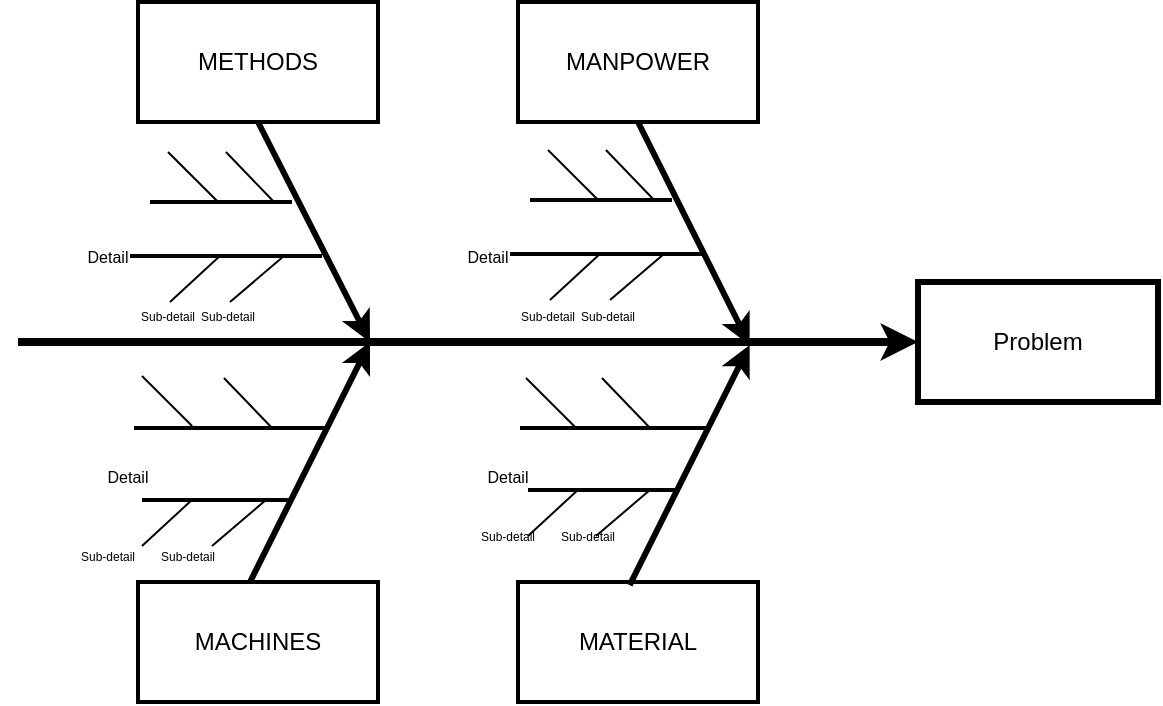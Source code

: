 <mxfile version="27.0.9">
  <diagram name="Page-1" id="4fc8d65c-f3f6-feb3-4d1c-02f59d9f9886">
    <mxGraphModel dx="1301" dy="610" grid="1" gridSize="10" guides="1" tooltips="1" connect="1" arrows="1" fold="1" page="1" pageScale="1" pageWidth="1169" pageHeight="827" background="none" math="0" shadow="0">
      <root>
        <mxCell id="0" />
        <mxCell id="1" parent="0" />
        <mxCell id="8" value="Problem" style="whiteSpace=wrap;strokeWidth=3" parent="1" vertex="1">
          <mxGeometry x="760" y="350" width="120" height="60" as="geometry" />
        </mxCell>
        <mxCell id="9" value="" style="edgeStyle=none;strokeWidth=4" parent="1" target="8" edge="1">
          <mxGeometry width="100" height="100" relative="1" as="geometry">
            <mxPoint x="310" y="380" as="sourcePoint" />
            <mxPoint x="320" y="330" as="targetPoint" />
          </mxGeometry>
        </mxCell>
        <mxCell id="143" value="METHODS" style="whiteSpace=wrap;strokeWidth=2" parent="1" vertex="1">
          <mxGeometry x="370" y="210" width="120" height="60" as="geometry" />
        </mxCell>
        <mxCell id="144" value="MACHINES" style="whiteSpace=wrap;strokeWidth=2" parent="1" vertex="1">
          <mxGeometry x="370" y="500" width="120" height="60" as="geometry" />
        </mxCell>
        <mxCell id="145" value="" style="edgeStyle=none;exitX=0.5;exitY=1;strokeWidth=3" parent="1" source="143" edge="1">
          <mxGeometry width="100" height="100" relative="1" as="geometry">
            <mxPoint x="426" y="290.0" as="sourcePoint" />
            <mxPoint x="486" y="380.0" as="targetPoint" />
          </mxGeometry>
        </mxCell>
        <mxCell id="146" value="" style="edgeStyle=none;exitX=0.5;exitY=0;strokeWidth=3" parent="1" edge="1">
          <mxGeometry width="100" height="100" relative="1" as="geometry">
            <mxPoint x="426.0" y="500.0" as="sourcePoint" />
            <mxPoint x="486" y="380.0" as="targetPoint" />
          </mxGeometry>
        </mxCell>
        <mxCell id="148" value="" style="edgeStyle=none;endArrow=none;strokeWidth=2" parent="1" edge="1">
          <mxGeometry width="100" height="100" relative="1" as="geometry">
            <mxPoint x="366" y="337" as="sourcePoint" />
            <mxPoint x="462.0" y="337.0" as="targetPoint" />
          </mxGeometry>
        </mxCell>
        <mxCell id="165" value="" style="edgeStyle=none;endArrow=none;" parent="1" edge="1">
          <mxGeometry width="100" height="100" relative="1" as="geometry">
            <mxPoint x="416" y="360" as="sourcePoint" />
            <mxPoint x="442.518" y="337.37" as="targetPoint" />
          </mxGeometry>
        </mxCell>
        <mxCell id="166" value="" style="edgeStyle=none;endArrow=none;" parent="1" edge="1">
          <mxGeometry width="100" height="100" relative="1" as="geometry">
            <mxPoint x="386" y="360" as="sourcePoint" />
            <mxPoint x="410.518" y="337.37" as="targetPoint" />
          </mxGeometry>
        </mxCell>
        <mxCell id="177" value="Detail" style="text;spacingTop=-5;fontSize=8;align=center;verticalAlign=middle;points=[]" parent="1" vertex="1">
          <mxGeometry x="340" y="330" width="30" height="20" as="geometry" />
        </mxCell>
        <mxCell id="184" value="Sub-detail" style="text;spacingTop=-5;fontSize=6;align=center;verticalAlign=middle;points=[]" parent="1" vertex="1">
          <mxGeometry x="370" y="360" width="30" height="20" as="geometry" />
        </mxCell>
        <mxCell id="185" value="Sub-detail" style="text;spacingTop=-5;fontSize=6;align=center;verticalAlign=middle;points=[]" parent="1" vertex="1">
          <mxGeometry x="400" y="360" width="30" height="20" as="geometry" />
        </mxCell>
        <mxCell id="204" value="MANPOWER" style="whiteSpace=wrap;strokeWidth=2" parent="1" vertex="1">
          <mxGeometry x="560" y="210" width="120" height="60" as="geometry" />
        </mxCell>
        <mxCell id="205" value="MATERIAL" style="whiteSpace=wrap;strokeWidth=2" parent="1" vertex="1">
          <mxGeometry x="560" y="500" width="120" height="60" as="geometry" />
        </mxCell>
        <mxCell id="206" value="" style="edgeStyle=none;exitX=0.5;exitY=1;strokeWidth=3" parent="1" source="204" edge="1">
          <mxGeometry width="100" height="100" relative="1" as="geometry">
            <mxPoint x="615.833" y="291.528" as="sourcePoint" />
            <mxPoint x="675.833" y="381.528" as="targetPoint" />
          </mxGeometry>
        </mxCell>
        <mxCell id="207" value="" style="edgeStyle=none;exitX=0.5;exitY=0;strokeWidth=3" parent="1" edge="1">
          <mxGeometry width="100" height="100" relative="1" as="geometry">
            <mxPoint x="615.833" y="501.528" as="sourcePoint" />
            <mxPoint x="675.833" y="381.528" as="targetPoint" />
          </mxGeometry>
        </mxCell>
        <mxCell id="sfnkssfLAMKxVPnzSxlk-270" value="" style="edgeStyle=none;endArrow=none;strokeWidth=2" edge="1" parent="1">
          <mxGeometry width="100" height="100" relative="1" as="geometry">
            <mxPoint x="376" y="310" as="sourcePoint" />
            <mxPoint x="447.0" y="309.97" as="targetPoint" />
          </mxGeometry>
        </mxCell>
        <mxCell id="sfnkssfLAMKxVPnzSxlk-274" value="" style="endArrow=none;html=1;rounded=0;" edge="1" parent="1">
          <mxGeometry width="50" height="50" relative="1" as="geometry">
            <mxPoint x="385" y="285" as="sourcePoint" />
            <mxPoint x="410.06" y="310" as="targetPoint" />
          </mxGeometry>
        </mxCell>
        <mxCell id="sfnkssfLAMKxVPnzSxlk-277" value="" style="endArrow=none;html=1;rounded=0;" edge="1" parent="1">
          <mxGeometry width="50" height="50" relative="1" as="geometry">
            <mxPoint x="413.97" y="285" as="sourcePoint" />
            <mxPoint x="438.03" y="310" as="targetPoint" />
          </mxGeometry>
        </mxCell>
        <mxCell id="sfnkssfLAMKxVPnzSxlk-278" value="" style="edgeStyle=none;endArrow=none;strokeWidth=2" edge="1" parent="1">
          <mxGeometry width="100" height="100" relative="1" as="geometry">
            <mxPoint x="372" y="459" as="sourcePoint" />
            <mxPoint x="446.0" y="459.0" as="targetPoint" />
          </mxGeometry>
        </mxCell>
        <mxCell id="sfnkssfLAMKxVPnzSxlk-279" value="" style="edgeStyle=none;endArrow=none;" edge="1" parent="1">
          <mxGeometry width="100" height="100" relative="1" as="geometry">
            <mxPoint x="407" y="482" as="sourcePoint" />
            <mxPoint x="433.518" y="459.37" as="targetPoint" />
          </mxGeometry>
        </mxCell>
        <mxCell id="sfnkssfLAMKxVPnzSxlk-280" value="" style="edgeStyle=none;endArrow=none;" edge="1" parent="1">
          <mxGeometry width="100" height="100" relative="1" as="geometry">
            <mxPoint x="372" y="482" as="sourcePoint" />
            <mxPoint x="396.518" y="459.37" as="targetPoint" />
          </mxGeometry>
        </mxCell>
        <mxCell id="sfnkssfLAMKxVPnzSxlk-281" value="Detail" style="text;spacingTop=-5;fontSize=8;align=center;verticalAlign=middle;points=[]" vertex="1" parent="1">
          <mxGeometry x="350" y="440" width="30" height="20" as="geometry" />
        </mxCell>
        <mxCell id="sfnkssfLAMKxVPnzSxlk-282" value="Sub-detail" style="text;spacingTop=-5;fontSize=6;align=center;verticalAlign=middle;points=[]" vertex="1" parent="1">
          <mxGeometry x="340" y="480" width="30" height="20" as="geometry" />
        </mxCell>
        <mxCell id="sfnkssfLAMKxVPnzSxlk-283" value="Sub-detail" style="text;spacingTop=-5;fontSize=6;align=center;verticalAlign=middle;points=[]" vertex="1" parent="1">
          <mxGeometry x="380" y="480" width="30" height="20" as="geometry" />
        </mxCell>
        <mxCell id="sfnkssfLAMKxVPnzSxlk-284" value="" style="edgeStyle=none;endArrow=none;strokeWidth=2" edge="1" parent="1">
          <mxGeometry width="100" height="100" relative="1" as="geometry">
            <mxPoint x="368" y="423" as="sourcePoint" />
            <mxPoint x="464" y="423" as="targetPoint" />
          </mxGeometry>
        </mxCell>
        <mxCell id="sfnkssfLAMKxVPnzSxlk-285" value="" style="endArrow=none;html=1;rounded=0;" edge="1" parent="1">
          <mxGeometry width="50" height="50" relative="1" as="geometry">
            <mxPoint x="372" y="397" as="sourcePoint" />
            <mxPoint x="397.06" y="422" as="targetPoint" />
          </mxGeometry>
        </mxCell>
        <mxCell id="sfnkssfLAMKxVPnzSxlk-286" value="" style="endArrow=none;html=1;rounded=0;" edge="1" parent="1">
          <mxGeometry width="50" height="50" relative="1" as="geometry">
            <mxPoint x="412.97" y="398" as="sourcePoint" />
            <mxPoint x="437.03" y="423" as="targetPoint" />
          </mxGeometry>
        </mxCell>
        <mxCell id="sfnkssfLAMKxVPnzSxlk-306" value="" style="edgeStyle=none;endArrow=none;strokeWidth=2" edge="1" parent="1">
          <mxGeometry width="100" height="100" relative="1" as="geometry">
            <mxPoint x="565" y="454" as="sourcePoint" />
            <mxPoint x="639.0" y="454.0" as="targetPoint" />
          </mxGeometry>
        </mxCell>
        <mxCell id="sfnkssfLAMKxVPnzSxlk-307" value="" style="edgeStyle=none;endArrow=none;" edge="1" parent="1">
          <mxGeometry width="100" height="100" relative="1" as="geometry">
            <mxPoint x="599" y="477" as="sourcePoint" />
            <mxPoint x="625.518" y="454.37" as="targetPoint" />
          </mxGeometry>
        </mxCell>
        <mxCell id="sfnkssfLAMKxVPnzSxlk-308" value="" style="edgeStyle=none;endArrow=none;" edge="1" parent="1">
          <mxGeometry width="100" height="100" relative="1" as="geometry">
            <mxPoint x="565" y="477" as="sourcePoint" />
            <mxPoint x="589.518" y="454.37" as="targetPoint" />
          </mxGeometry>
        </mxCell>
        <mxCell id="sfnkssfLAMKxVPnzSxlk-309" value="Detail" style="text;spacingTop=-5;fontSize=8;align=center;verticalAlign=middle;points=[]" vertex="1" parent="1">
          <mxGeometry x="540" y="440" width="30" height="20" as="geometry" />
        </mxCell>
        <mxCell id="sfnkssfLAMKxVPnzSxlk-310" value="Sub-detail" style="text;spacingTop=-5;fontSize=6;align=center;verticalAlign=middle;points=[]" vertex="1" parent="1">
          <mxGeometry x="540" y="470" width="30" height="20" as="geometry" />
        </mxCell>
        <mxCell id="sfnkssfLAMKxVPnzSxlk-311" value="Sub-detail" style="text;spacingTop=-5;fontSize=6;align=center;verticalAlign=middle;points=[]" vertex="1" parent="1">
          <mxGeometry x="580" y="470" width="30" height="20" as="geometry" />
        </mxCell>
        <mxCell id="sfnkssfLAMKxVPnzSxlk-312" value="" style="edgeStyle=none;endArrow=none;strokeWidth=2" edge="1" parent="1">
          <mxGeometry width="100" height="100" relative="1" as="geometry">
            <mxPoint x="561" y="423" as="sourcePoint" />
            <mxPoint x="654" y="423" as="targetPoint" />
          </mxGeometry>
        </mxCell>
        <mxCell id="sfnkssfLAMKxVPnzSxlk-313" value="" style="endArrow=none;html=1;rounded=0;" edge="1" parent="1">
          <mxGeometry width="50" height="50" relative="1" as="geometry">
            <mxPoint x="564" y="398" as="sourcePoint" />
            <mxPoint x="589.06" y="423" as="targetPoint" />
          </mxGeometry>
        </mxCell>
        <mxCell id="sfnkssfLAMKxVPnzSxlk-314" value="" style="endArrow=none;html=1;rounded=0;" edge="1" parent="1">
          <mxGeometry width="50" height="50" relative="1" as="geometry">
            <mxPoint x="601.97" y="398" as="sourcePoint" />
            <mxPoint x="626.03" y="423" as="targetPoint" />
          </mxGeometry>
        </mxCell>
        <mxCell id="sfnkssfLAMKxVPnzSxlk-316" value="" style="edgeStyle=none;endArrow=none;strokeWidth=2" edge="1" parent="1">
          <mxGeometry width="100" height="100" relative="1" as="geometry">
            <mxPoint x="556" y="336" as="sourcePoint" />
            <mxPoint x="652.0" y="336.0" as="targetPoint" />
          </mxGeometry>
        </mxCell>
        <mxCell id="sfnkssfLAMKxVPnzSxlk-317" value="" style="edgeStyle=none;endArrow=none;" edge="1" parent="1">
          <mxGeometry width="100" height="100" relative="1" as="geometry">
            <mxPoint x="606" y="359" as="sourcePoint" />
            <mxPoint x="632.518" y="336.37" as="targetPoint" />
          </mxGeometry>
        </mxCell>
        <mxCell id="sfnkssfLAMKxVPnzSxlk-318" value="" style="edgeStyle=none;endArrow=none;" edge="1" parent="1">
          <mxGeometry width="100" height="100" relative="1" as="geometry">
            <mxPoint x="576" y="359" as="sourcePoint" />
            <mxPoint x="600.518" y="336.37" as="targetPoint" />
          </mxGeometry>
        </mxCell>
        <mxCell id="sfnkssfLAMKxVPnzSxlk-319" value="Detail" style="text;spacingTop=-5;fontSize=8;align=center;verticalAlign=middle;points=[]" vertex="1" parent="1">
          <mxGeometry x="530" y="330" width="30" height="20" as="geometry" />
        </mxCell>
        <mxCell id="sfnkssfLAMKxVPnzSxlk-320" value="Sub-detail" style="text;spacingTop=-5;fontSize=6;align=center;verticalAlign=middle;points=[]" vertex="1" parent="1">
          <mxGeometry x="560" y="360" width="30" height="20" as="geometry" />
        </mxCell>
        <mxCell id="sfnkssfLAMKxVPnzSxlk-321" value="Sub-detail" style="text;spacingTop=-5;fontSize=6;align=center;verticalAlign=middle;points=[]" vertex="1" parent="1">
          <mxGeometry x="590" y="360" width="30" height="20" as="geometry" />
        </mxCell>
        <mxCell id="sfnkssfLAMKxVPnzSxlk-322" value="" style="edgeStyle=none;endArrow=none;strokeWidth=2" edge="1" parent="1">
          <mxGeometry width="100" height="100" relative="1" as="geometry">
            <mxPoint x="566" y="309" as="sourcePoint" />
            <mxPoint x="637.0" y="308.97" as="targetPoint" />
          </mxGeometry>
        </mxCell>
        <mxCell id="sfnkssfLAMKxVPnzSxlk-323" value="" style="endArrow=none;html=1;rounded=0;" edge="1" parent="1">
          <mxGeometry width="50" height="50" relative="1" as="geometry">
            <mxPoint x="575" y="284" as="sourcePoint" />
            <mxPoint x="600.06" y="309" as="targetPoint" />
          </mxGeometry>
        </mxCell>
        <mxCell id="sfnkssfLAMKxVPnzSxlk-324" value="" style="endArrow=none;html=1;rounded=0;" edge="1" parent="1">
          <mxGeometry width="50" height="50" relative="1" as="geometry">
            <mxPoint x="603.97" y="284" as="sourcePoint" />
            <mxPoint x="628.03" y="309" as="targetPoint" />
          </mxGeometry>
        </mxCell>
      </root>
    </mxGraphModel>
  </diagram>
</mxfile>
